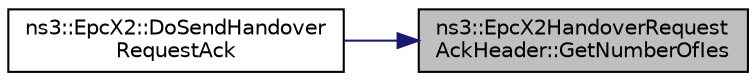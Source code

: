 digraph "ns3::EpcX2HandoverRequestAckHeader::GetNumberOfIes"
{
 // LATEX_PDF_SIZE
  edge [fontname="Helvetica",fontsize="10",labelfontname="Helvetica",labelfontsize="10"];
  node [fontname="Helvetica",fontsize="10",shape=record];
  rankdir="RL";
  Node1 [label="ns3::EpcX2HandoverRequest\lAckHeader::GetNumberOfIes",height=0.2,width=0.4,color="black", fillcolor="grey75", style="filled", fontcolor="black",tooltip="Get number of IEs function."];
  Node1 -> Node2 [dir="back",color="midnightblue",fontsize="10",style="solid",fontname="Helvetica"];
  Node2 [label="ns3::EpcX2::DoSendHandover\lRequestAck",height=0.2,width=0.4,color="black", fillcolor="white", style="filled",URL="$classns3_1_1_epc_x2.html#a0c10744b59810accae456d5e7a5ebf3b",tooltip="Send handover request ack function."];
}
